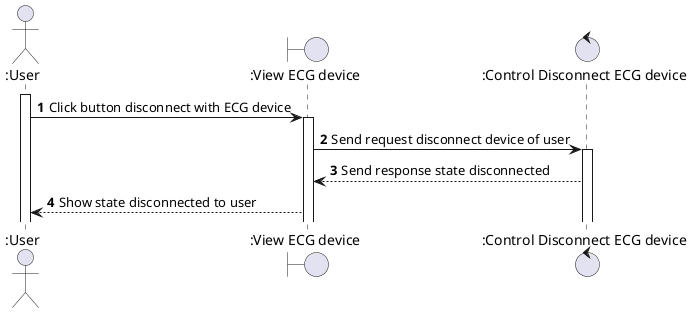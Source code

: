 @startuml

autonumber
actor ":User" as User
boundary ":View ECG device" as ClientApp
control ":Control Disconnect ECG device" as Control

activate User
User -> ClientApp: Click button disconnect with ECG device
activate ClientApp
ClientApp -> Control: Send request disconnect device of user
activate Control
Control --> ClientApp: Send response state disconnected
ClientApp --> User: Show state disconnected to user

@enduml